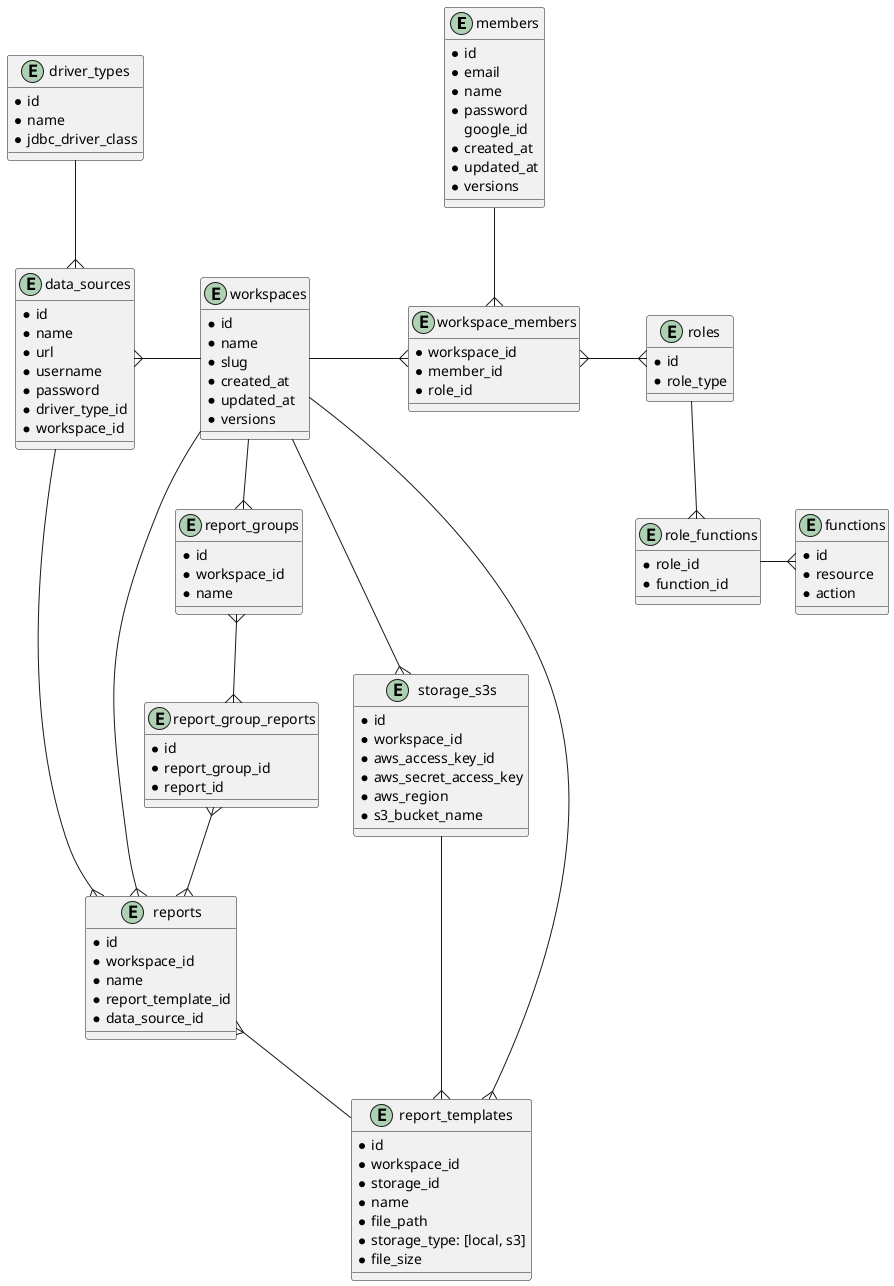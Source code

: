 @startuml

entity members {
  * id
  * email
  * name
  * password
    google_id
  * created_at
  * updated_at
  * versions
}

entity workspaces {
  * id
  * name
  * slug
  * created_at
  * updated_at
  * versions
}

entity workspace_members {
  * workspace_id
  * member_id
  * role_id
}

entity roles {
  * id
  * role_type
}

entity functions {
  * id
  * resource
  * action
}

entity role_functions {
  * role_id
  * function_id
}

entity data_sources {
  * id
  * name
  * url
  * username
  * password
  * driver_type_id
  * workspace_id
}

entity driver_types {
  * id
  * name
  * jdbc_driver_class
}

entity reports {
  * id
  * workspace_id
  * name
  * report_template_id
  * data_source_id
}

entity report_templates {
  * id
  * workspace_id
  * storage_id
  * name
  * file_path
  * storage_type: [local, s3]
  * file_size
}

entity report_groups {
  * id
  * workspace_id
  * name
}

entity report_group_reports {
  * id
  * report_group_id
  * report_id
}

entity storage_s3s {
  * id
  * workspace_id
  * aws_access_key_id
  * aws_secret_access_key
  * aws_region
  * s3_bucket_name
}

workspaces --r{ workspace_members
workspace_members }--u members
workspace_members }--r{ roles
roles --{ role_functions
role_functions --r{ functions
workspaces --l{ data_sources
workspaces --{ reports
workspaces --{ report_templates
workspaces --{ report_groups
reports }-- report_templates
report_groups }--{ report_group_reports
report_group_reports }--{ reports
driver_types --{ data_sources
data_sources --{ reports
workspaces --r{ storage_s3s
storage_s3s --{ report_templates

@enduml
